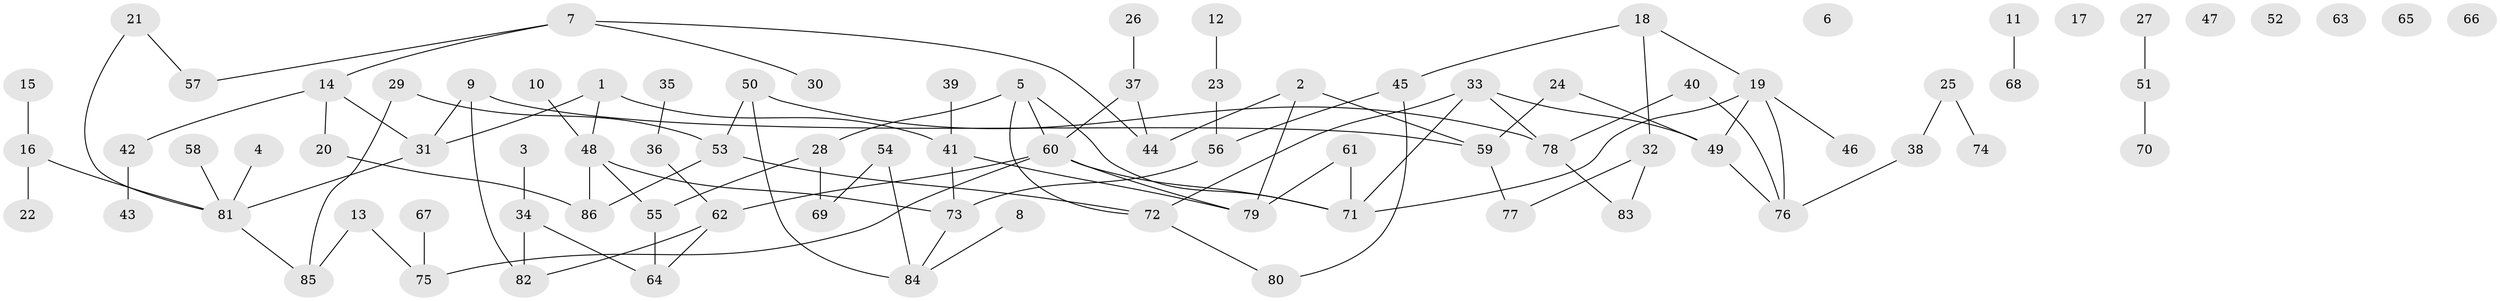 // coarse degree distribution, {0: 0.18604651162790697, 1: 0.27906976744186046, 4: 0.11627906976744186, 2: 0.20930232558139536, 3: 0.046511627906976744, 5: 0.06976744186046512, 8: 0.023255813953488372, 7: 0.023255813953488372, 6: 0.046511627906976744}
// Generated by graph-tools (version 1.1) at 2025/44/03/04/25 21:44:02]
// undirected, 86 vertices, 103 edges
graph export_dot {
graph [start="1"]
  node [color=gray90,style=filled];
  1;
  2;
  3;
  4;
  5;
  6;
  7;
  8;
  9;
  10;
  11;
  12;
  13;
  14;
  15;
  16;
  17;
  18;
  19;
  20;
  21;
  22;
  23;
  24;
  25;
  26;
  27;
  28;
  29;
  30;
  31;
  32;
  33;
  34;
  35;
  36;
  37;
  38;
  39;
  40;
  41;
  42;
  43;
  44;
  45;
  46;
  47;
  48;
  49;
  50;
  51;
  52;
  53;
  54;
  55;
  56;
  57;
  58;
  59;
  60;
  61;
  62;
  63;
  64;
  65;
  66;
  67;
  68;
  69;
  70;
  71;
  72;
  73;
  74;
  75;
  76;
  77;
  78;
  79;
  80;
  81;
  82;
  83;
  84;
  85;
  86;
  1 -- 31;
  1 -- 41;
  1 -- 48;
  2 -- 44;
  2 -- 59;
  2 -- 79;
  3 -- 34;
  4 -- 81;
  5 -- 28;
  5 -- 60;
  5 -- 71;
  5 -- 72;
  7 -- 14;
  7 -- 30;
  7 -- 44;
  7 -- 57;
  8 -- 84;
  9 -- 31;
  9 -- 59;
  9 -- 82;
  10 -- 48;
  11 -- 68;
  12 -- 23;
  13 -- 75;
  13 -- 85;
  14 -- 20;
  14 -- 31;
  14 -- 42;
  15 -- 16;
  16 -- 22;
  16 -- 81;
  18 -- 19;
  18 -- 32;
  18 -- 45;
  19 -- 46;
  19 -- 49;
  19 -- 71;
  19 -- 76;
  20 -- 86;
  21 -- 57;
  21 -- 81;
  23 -- 56;
  24 -- 49;
  24 -- 59;
  25 -- 38;
  25 -- 74;
  26 -- 37;
  27 -- 51;
  28 -- 55;
  28 -- 69;
  29 -- 53;
  29 -- 85;
  31 -- 81;
  32 -- 77;
  32 -- 83;
  33 -- 49;
  33 -- 71;
  33 -- 72;
  33 -- 78;
  34 -- 64;
  34 -- 82;
  35 -- 36;
  36 -- 62;
  37 -- 44;
  37 -- 60;
  38 -- 76;
  39 -- 41;
  40 -- 76;
  40 -- 78;
  41 -- 73;
  41 -- 79;
  42 -- 43;
  45 -- 56;
  45 -- 80;
  48 -- 55;
  48 -- 73;
  48 -- 86;
  49 -- 76;
  50 -- 53;
  50 -- 78;
  50 -- 84;
  51 -- 70;
  53 -- 72;
  53 -- 86;
  54 -- 69;
  54 -- 84;
  55 -- 64;
  56 -- 73;
  58 -- 81;
  59 -- 77;
  60 -- 62;
  60 -- 71;
  60 -- 75;
  60 -- 79;
  61 -- 71;
  61 -- 79;
  62 -- 64;
  62 -- 82;
  67 -- 75;
  72 -- 80;
  73 -- 84;
  78 -- 83;
  81 -- 85;
}

